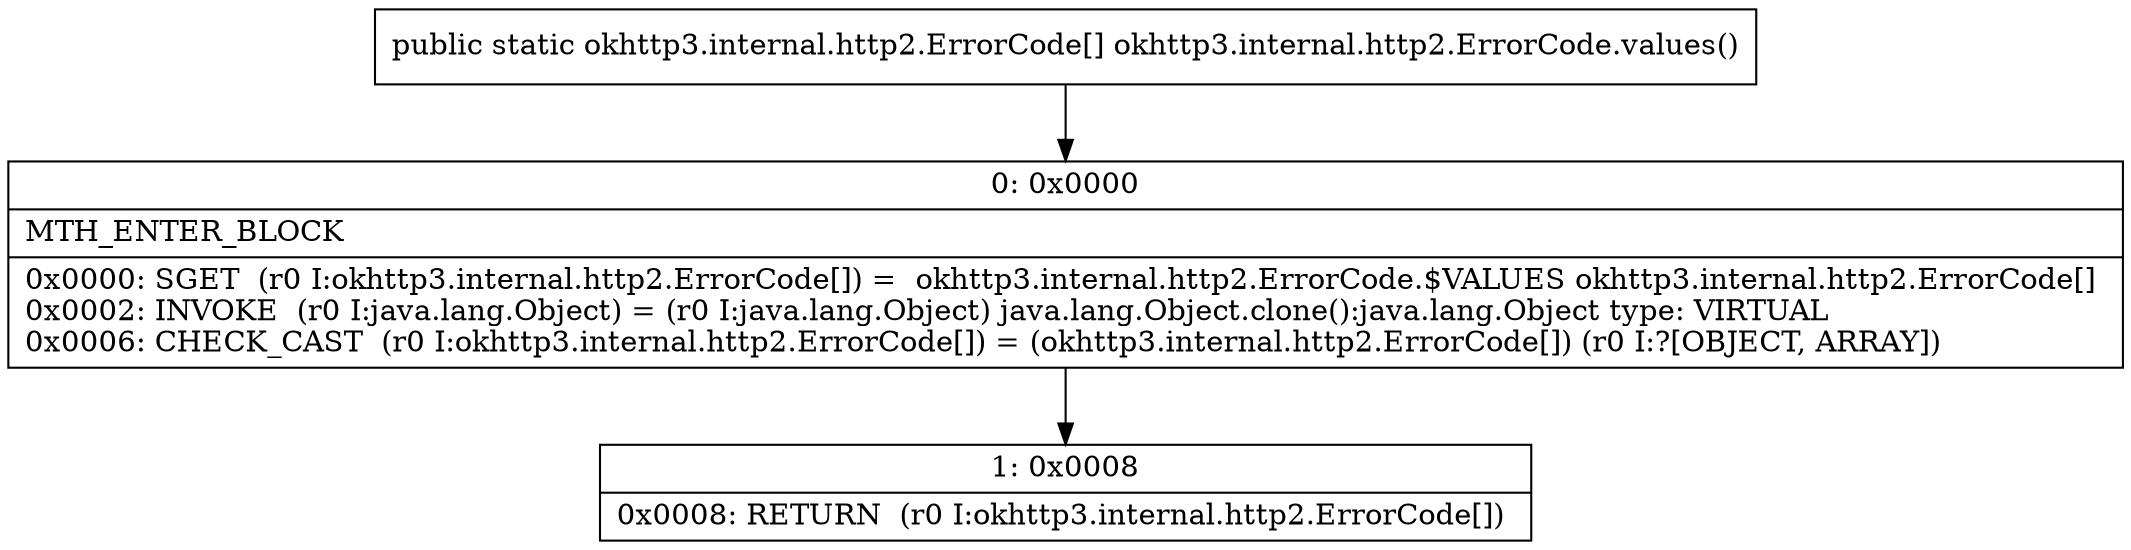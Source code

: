 digraph "CFG forokhttp3.internal.http2.ErrorCode.values()[Lokhttp3\/internal\/http2\/ErrorCode;" {
Node_0 [shape=record,label="{0\:\ 0x0000|MTH_ENTER_BLOCK\l|0x0000: SGET  (r0 I:okhttp3.internal.http2.ErrorCode[]) =  okhttp3.internal.http2.ErrorCode.$VALUES okhttp3.internal.http2.ErrorCode[] \l0x0002: INVOKE  (r0 I:java.lang.Object) = (r0 I:java.lang.Object) java.lang.Object.clone():java.lang.Object type: VIRTUAL \l0x0006: CHECK_CAST  (r0 I:okhttp3.internal.http2.ErrorCode[]) = (okhttp3.internal.http2.ErrorCode[]) (r0 I:?[OBJECT, ARRAY]) \l}"];
Node_1 [shape=record,label="{1\:\ 0x0008|0x0008: RETURN  (r0 I:okhttp3.internal.http2.ErrorCode[]) \l}"];
MethodNode[shape=record,label="{public static okhttp3.internal.http2.ErrorCode[] okhttp3.internal.http2.ErrorCode.values() }"];
MethodNode -> Node_0;
Node_0 -> Node_1;
}

